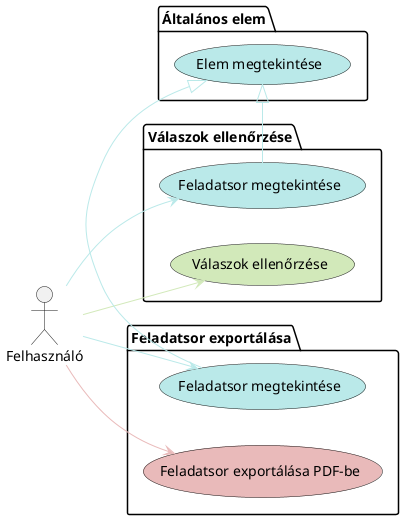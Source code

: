 @startuml AnswerCheck Diagram

left to right direction

actor Felhasználó

package "Általános elem" {
    usecase "Elem megtekintése" as ViewElement #BAE9E9
}

package "Válaszok ellenőrzése" {
    usecase "Feladatsor megtekintése" as ViewExamCheck #BAE9E9
    usecase "Válaszok ellenőrzése" as CheckAnswers #D2E9BA

    ViewExamCheck -[#BAE9E9]|> ViewElement
}

Felhasználó -[#BAE9E9]-> ViewExamCheck
Felhasználó -[#D2E9BA]-> CheckAnswers

package "Feladatsor exportálása" {
    usecase "Feladatsor megtekintése" as ViewExamExport #BAE9E9
    usecase "Feladatsor exportálása PDF-be" as ExportExamToPDF #E9BABA

    ViewExamExport -[#BAE9E9]|> ViewElement
}

Felhasználó -[#BAE9E9]-> ViewExamExport
Felhasználó -[#E9BABA]-> ExportExamToPDF

@enduml
